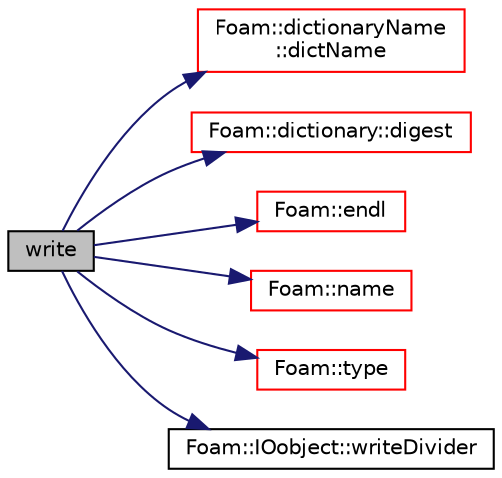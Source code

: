 digraph "write"
{
  bgcolor="transparent";
  edge [fontname="Helvetica",fontsize="10",labelfontname="Helvetica",labelfontsize="10"];
  node [fontname="Helvetica",fontsize="10",shape=record];
  rankdir="LR";
  Node308 [label="write",height=0.2,width=0.4,color="black", fillcolor="grey75", style="filled", fontcolor="black"];
  Node308 -> Node309 [color="midnightblue",fontsize="10",style="solid",fontname="Helvetica"];
  Node309 [label="Foam::dictionaryName\l::dictName",height=0.2,width=0.4,color="red",URL="$a27125.html#a1294668acf090a15a78e04c1c22a048c",tooltip="Return the local dictionary name (final part of scoped name) "];
  Node308 -> Node311 [color="midnightblue",fontsize="10",style="solid",fontname="Helvetica"];
  Node311 [label="Foam::dictionary::digest",height=0.2,width=0.4,color="red",URL="$a27129.html#af9550b0daa727a03da4e14682a3bd7e5",tooltip="Return the SHA1 digest of the dictionary contents. "];
  Node308 -> Node317 [color="midnightblue",fontsize="10",style="solid",fontname="Helvetica"];
  Node317 [label="Foam::endl",height=0.2,width=0.4,color="red",URL="$a21851.html#a2db8fe02a0d3909e9351bb4275b23ce4",tooltip="Add newline and flush stream. "];
  Node308 -> Node494 [color="midnightblue",fontsize="10",style="solid",fontname="Helvetica"];
  Node494 [label="Foam::name",height=0.2,width=0.4,color="red",URL="$a21851.html#adcb0df2bd4953cb6bb390272d8263c3a",tooltip="Return a string representation of a complex. "];
  Node308 -> Node446 [color="midnightblue",fontsize="10",style="solid",fontname="Helvetica"];
  Node446 [label="Foam::type",height=0.2,width=0.4,color="red",URL="$a21851.html#aec48583af672626378f501eb9fc32cd1",tooltip="Return the file type: DIRECTORY or FILE. "];
  Node308 -> Node608 [color="midnightblue",fontsize="10",style="solid",fontname="Helvetica"];
  Node608 [label="Foam::IOobject::writeDivider",height=0.2,width=0.4,color="black",URL="$a27249.html#ab9dfd1788c127840b478e7c3b95b2e51",tooltip="Write the standard file section divider. "];
}
